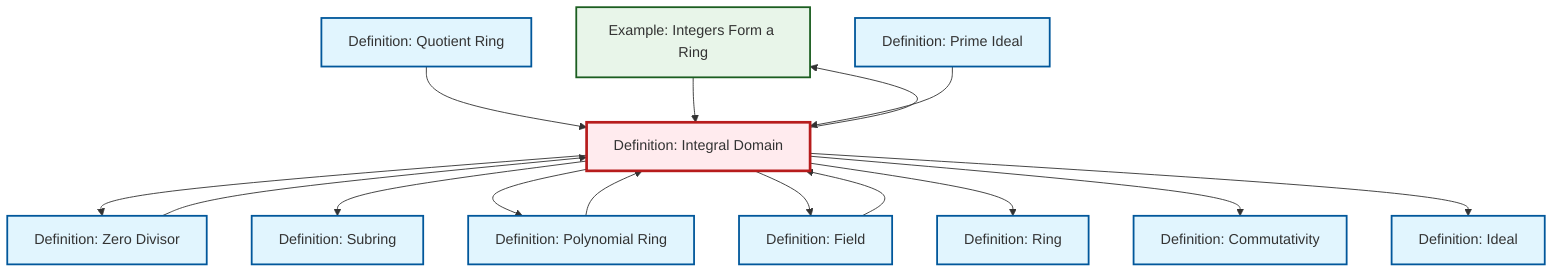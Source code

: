 graph TD
    classDef definition fill:#e1f5fe,stroke:#01579b,stroke-width:2px
    classDef theorem fill:#f3e5f5,stroke:#4a148c,stroke-width:2px
    classDef axiom fill:#fff3e0,stroke:#e65100,stroke-width:2px
    classDef example fill:#e8f5e9,stroke:#1b5e20,stroke-width:2px
    classDef current fill:#ffebee,stroke:#b71c1c,stroke-width:3px
    def-commutativity["Definition: Commutativity"]:::definition
    def-subring["Definition: Subring"]:::definition
    ex-integers-ring["Example: Integers Form a Ring"]:::example
    def-field["Definition: Field"]:::definition
    def-quotient-ring["Definition: Quotient Ring"]:::definition
    def-prime-ideal["Definition: Prime Ideal"]:::definition
    def-polynomial-ring["Definition: Polynomial Ring"]:::definition
    def-integral-domain["Definition: Integral Domain"]:::definition
    def-ideal["Definition: Ideal"]:::definition
    def-zero-divisor["Definition: Zero Divisor"]:::definition
    def-ring["Definition: Ring"]:::definition
    def-integral-domain --> def-zero-divisor
    def-quotient-ring --> def-integral-domain
    def-integral-domain --> def-subring
    def-integral-domain --> ex-integers-ring
    def-integral-domain --> def-polynomial-ring
    def-integral-domain --> def-field
    ex-integers-ring --> def-integral-domain
    def-polynomial-ring --> def-integral-domain
    def-prime-ideal --> def-integral-domain
    def-integral-domain --> def-ring
    def-field --> def-integral-domain
    def-integral-domain --> def-commutativity
    def-integral-domain --> def-ideal
    def-zero-divisor --> def-integral-domain
    class def-integral-domain current